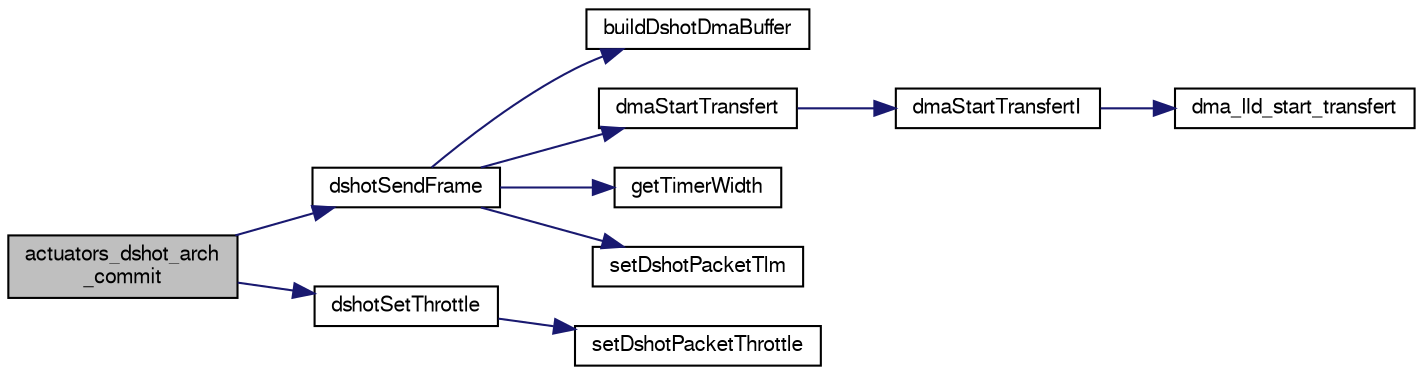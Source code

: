 digraph "actuators_dshot_arch_commit"
{
  edge [fontname="FreeSans",fontsize="10",labelfontname="FreeSans",labelfontsize="10"];
  node [fontname="FreeSans",fontsize="10",shape=record];
  rankdir="LR";
  Node1 [label="actuators_dshot_arch\l_commit",height=0.2,width=0.4,color="black", fillcolor="grey75", style="filled", fontcolor="black"];
  Node1 -> Node2 [color="midnightblue",fontsize="10",style="solid",fontname="FreeSans"];
  Node2 [label="dshotSendFrame",height=0.2,width=0.4,color="black", fillcolor="white", style="filled",URL="$esc__dshot_8c.html#aafcf93c9111243dacc7dba592f4a5731",tooltip="send throttle order "];
  Node2 -> Node3 [color="midnightblue",fontsize="10",style="solid",fontname="FreeSans"];
  Node3 [label="buildDshotDmaBuffer",height=0.2,width=0.4,color="black", fillcolor="white", style="filled",URL="$esc__dshot_8c.html#aa50c8775d5f23ed2632d9e400885f731"];
  Node2 -> Node4 [color="midnightblue",fontsize="10",style="solid",fontname="FreeSans"];
  Node4 [label="dmaStartTransfert",height=0.2,width=0.4,color="black", fillcolor="white", style="filled",URL="$hal__stm32__dma_8c.html#a2841bb25b0b954e8896a6b36174b3c30",tooltip="Starts a DMA transaction. "];
  Node4 -> Node5 [color="midnightblue",fontsize="10",style="solid",fontname="FreeSans"];
  Node5 [label="dmaStartTransfertI",height=0.2,width=0.4,color="black", fillcolor="white", style="filled",URL="$hal__stm32__dma_8c.html#a572bb7d0ec656fb7a86d18f319b43db8",tooltip="Starts a DMA transaction. "];
  Node5 -> Node6 [color="midnightblue",fontsize="10",style="solid",fontname="FreeSans"];
  Node6 [label="dma_lld_start_transfert",height=0.2,width=0.4,color="black", fillcolor="white", style="filled",URL="$hal__stm32__dma_8c.html#aca730123d24b378683330626bd0f7603",tooltip="Starts a DMA transaction. "];
  Node2 -> Node7 [color="midnightblue",fontsize="10",style="solid",fontname="FreeSans"];
  Node7 [label="getTimerWidth",height=0.2,width=0.4,color="black", fillcolor="white", style="filled",URL="$esc__dshot_8c.html#a07f476e006400858ea955505b6db7557"];
  Node2 -> Node8 [color="midnightblue",fontsize="10",style="solid",fontname="FreeSans"];
  Node8 [label="setDshotPacketTlm",height=0.2,width=0.4,color="black", fillcolor="white", style="filled",URL="$esc__dshot_8c.html#abb7066e4bd3b68322d72d78d8c142c41"];
  Node1 -> Node9 [color="midnightblue",fontsize="10",style="solid",fontname="FreeSans"];
  Node9 [label="dshotSetThrottle",height=0.2,width=0.4,color="black", fillcolor="white", style="filled",URL="$esc__dshot_8c.html#a01a54db173bb3fd59924e035c5141f7f",tooltip="prepare throttle order for specified ESC "];
  Node9 -> Node10 [color="midnightblue",fontsize="10",style="solid",fontname="FreeSans"];
  Node10 [label="setDshotPacketThrottle",height=0.2,width=0.4,color="black", fillcolor="white", style="filled",URL="$esc__dshot_8c.html#a57492e971c1b698158830009ca1d072a"];
}
